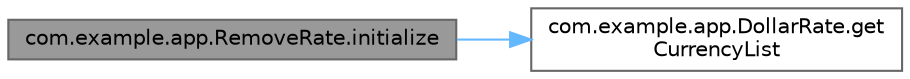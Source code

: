 digraph "com.example.app.RemoveRate.initialize"
{
 // LATEX_PDF_SIZE
  bgcolor="transparent";
  edge [fontname=Helvetica,fontsize=10,labelfontname=Helvetica,labelfontsize=10];
  node [fontname=Helvetica,fontsize=10,shape=box,height=0.2,width=0.4];
  rankdir="LR";
  Node1 [id="Node000001",label="com.example.app.RemoveRate.initialize",height=0.2,width=0.4,color="gray40", fillcolor="grey60", style="filled", fontcolor="black",tooltip=" "];
  Node1 -> Node2 [id="edge2_Node000001_Node000002",color="steelblue1",style="solid",tooltip=" "];
  Node2 [id="Node000002",label="com.example.app.DollarRate.get\lCurrencyList",height=0.2,width=0.4,color="grey40", fillcolor="white", style="filled",URL="$classcom_1_1example_1_1app_1_1_dollar_rate.html#ab14b9ce4e505273430a050014736325b",tooltip=" "];
}
